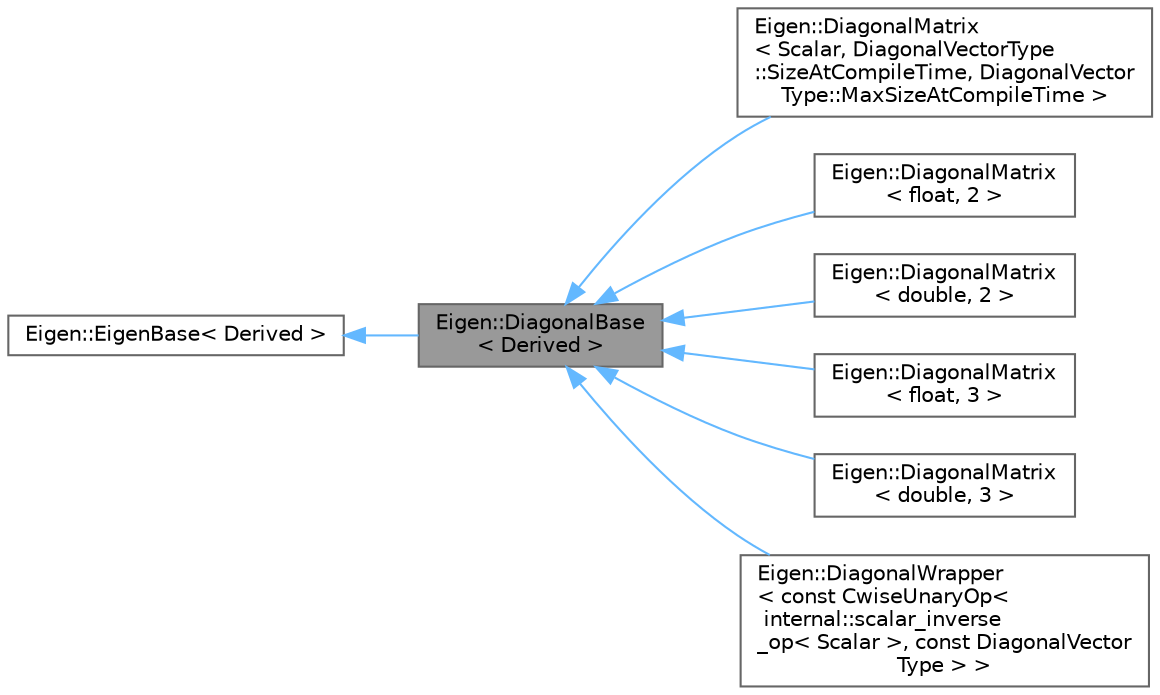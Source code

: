 digraph "Eigen::DiagonalBase&lt; Derived &gt;"
{
 // LATEX_PDF_SIZE
  bgcolor="transparent";
  edge [fontname=Helvetica,fontsize=10,labelfontname=Helvetica,labelfontsize=10];
  node [fontname=Helvetica,fontsize=10,shape=box,height=0.2,width=0.4];
  rankdir="LR";
  Node1 [id="Node000001",label="Eigen::DiagonalBase\l\< Derived \>",height=0.2,width=0.4,color="gray40", fillcolor="grey60", style="filled", fontcolor="black",tooltip=" "];
  Node2 -> Node1 [id="edge8_Node000001_Node000002",dir="back",color="steelblue1",style="solid",tooltip=" "];
  Node2 [id="Node000002",label="Eigen::EigenBase\< Derived \>",height=0.2,width=0.4,color="gray40", fillcolor="white", style="filled",URL="$structEigen_1_1EigenBase.html",tooltip=" "];
  Node1 -> Node3 [id="edge9_Node000001_Node000003",dir="back",color="steelblue1",style="solid",tooltip=" "];
  Node3 [id="Node000003",label="Eigen::DiagonalMatrix\l\< Scalar, DiagonalVectorType\l::SizeAtCompileTime, DiagonalVector\lType::MaxSizeAtCompileTime \>",height=0.2,width=0.4,color="gray40", fillcolor="white", style="filled",URL="$classEigen_1_1DiagonalMatrix.html",tooltip=" "];
  Node1 -> Node4 [id="edge10_Node000001_Node000004",dir="back",color="steelblue1",style="solid",tooltip=" "];
  Node4 [id="Node000004",label="Eigen::DiagonalMatrix\l\< float, 2 \>",height=0.2,width=0.4,color="gray40", fillcolor="white", style="filled",URL="$classEigen_1_1DiagonalMatrix.html",tooltip=" "];
  Node1 -> Node5 [id="edge11_Node000001_Node000005",dir="back",color="steelblue1",style="solid",tooltip=" "];
  Node5 [id="Node000005",label="Eigen::DiagonalMatrix\l\< double, 2 \>",height=0.2,width=0.4,color="gray40", fillcolor="white", style="filled",URL="$classEigen_1_1DiagonalMatrix.html",tooltip=" "];
  Node1 -> Node6 [id="edge12_Node000001_Node000006",dir="back",color="steelblue1",style="solid",tooltip=" "];
  Node6 [id="Node000006",label="Eigen::DiagonalMatrix\l\< float, 3 \>",height=0.2,width=0.4,color="gray40", fillcolor="white", style="filled",URL="$classEigen_1_1DiagonalMatrix.html",tooltip=" "];
  Node1 -> Node7 [id="edge13_Node000001_Node000007",dir="back",color="steelblue1",style="solid",tooltip=" "];
  Node7 [id="Node000007",label="Eigen::DiagonalMatrix\l\< double, 3 \>",height=0.2,width=0.4,color="gray40", fillcolor="white", style="filled",URL="$classEigen_1_1DiagonalMatrix.html",tooltip=" "];
  Node1 -> Node8 [id="edge14_Node000001_Node000008",dir="back",color="steelblue1",style="solid",tooltip=" "];
  Node8 [id="Node000008",label="Eigen::DiagonalWrapper\l\< const CwiseUnaryOp\<\l internal::scalar_inverse\l_op\< Scalar \>, const DiagonalVector\lType \> \>",height=0.2,width=0.4,color="gray40", fillcolor="white", style="filled",URL="$classEigen_1_1DiagonalWrapper.html",tooltip=" "];
}

